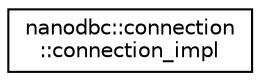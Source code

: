 digraph "Graphical Class Hierarchy"
{
 // LATEX_PDF_SIZE
  edge [fontname="Helvetica",fontsize="10",labelfontname="Helvetica",labelfontsize="10"];
  node [fontname="Helvetica",fontsize="10",shape=record];
  rankdir="LR";
  Node0 [label="nanodbc::connection\l::connection_impl",height=0.2,width=0.4,color="black", fillcolor="white", style="filled",URL="$classnanodbc_1_1connection_1_1connection__impl.html",tooltip=" "];
}
